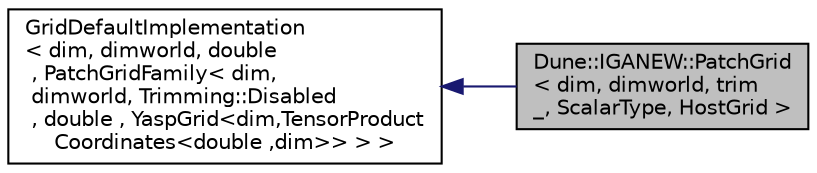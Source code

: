 digraph "Dune::IGANEW::PatchGrid&lt; dim, dimworld, trim_, ScalarType, HostGrid &gt;"
{
 // LATEX_PDF_SIZE
  edge [fontname="Helvetica",fontsize="10",labelfontname="Helvetica",labelfontsize="10"];
  node [fontname="Helvetica",fontsize="10",shape=record];
  rankdir="LR";
  Node1 [label="Dune::IGANEW::PatchGrid\l\< dim, dimworld, trim\l_, ScalarType, HostGrid \>",height=0.2,width=0.4,color="black", fillcolor="grey75", style="filled", fontcolor="black",tooltip="Provides a meta grid that is identical to its host."];
  Node2 -> Node1 [dir="back",color="midnightblue",fontsize="10",style="solid",fontname="Helvetica"];
  Node2 [label="GridDefaultImplementation\l\< dim, dimworld, double\l , PatchGridFamily\< dim,\l dimworld, Trimming::Disabled\l , double , YaspGrid\<dim,TensorProduct\lCoordinates\<double ,dim\>\>  \> \>",height=0.2,width=0.4,color="black", fillcolor="white", style="filled",tooltip=" "];
}
